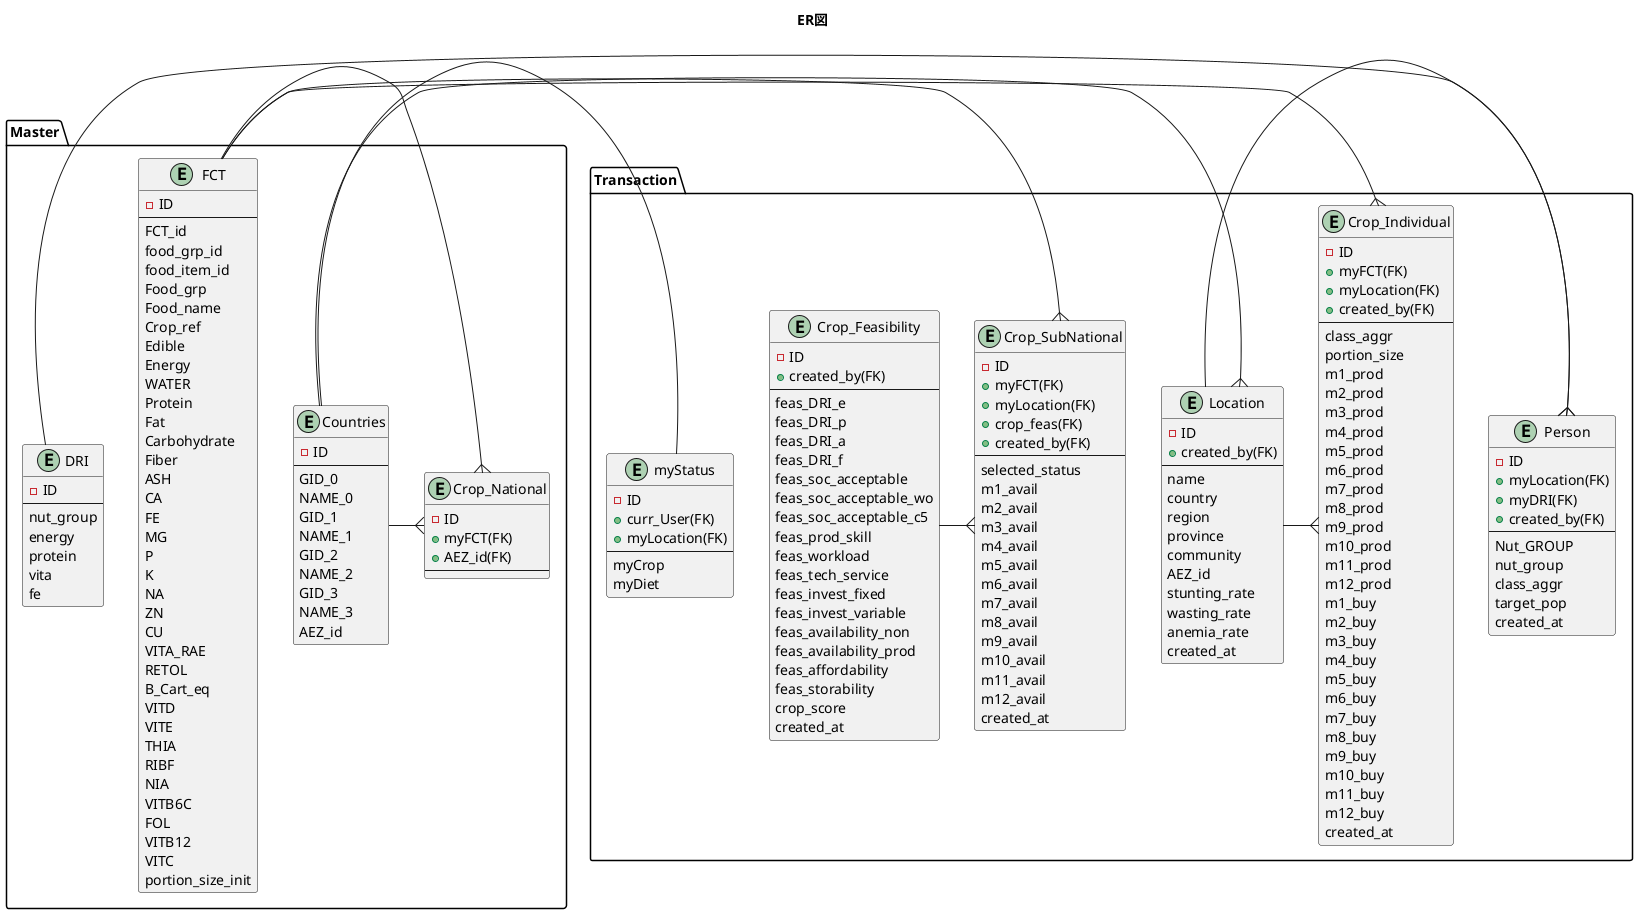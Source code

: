 @startuml
title ER図
package "Master" {
  entity FCT {
    - ID
--
      FCT_id
      food_grp_id
      food_item_id
      Food_grp
      Food_name
      Crop_ref
      Edible
      Energy
      WATER
      Protein
      Fat
      Carbohydrate
      Fiber
      ASH
      CA
      FE
      MG
      P
      K
      NA
      ZN
      CU
      VITA_RAE
      RETOL
      B_Cart_eq
      VITD
      VITE
      THIA
      RIBF
      NIA
      VITB6C
      FOL
      VITB12
      VITC
      portion_size_init
  }
  entity Countries {
    - ID
--
      GID_0
      NAME_0
      GID_1
      NAME_1
      GID_2
      NAME_2
      GID_3
      NAME_3
      AEZ_id
  }
  entity DRI {
    - ID
--
      nut_group
      energy
      protein
      vita
      fe
    }
  entity Crop_National {
    - ID
    + myFCT(FK)
    + AEZ_id(FK)
--
    }
  }

package "Transaction" {
  entity Crop_Feasibility {
    - ID
    + created_by(FK)
--
      feas_DRI_e
      feas_DRI_p
      feas_DRI_a
      feas_DRI_f
      feas_soc_acceptable
      feas_soc_acceptable_wo
      feas_soc_acceptable_c5
      feas_prod_skill
      feas_workload
      feas_tech_service
      feas_invest_fixed
      feas_invest_variable
      feas_availability_non
      feas_availability_prod
      feas_affordability
      feas_storability
      crop_score
      created_at
    }
  entity Person {
    - ID
    + myLocation(FK)
    + myDRI(FK)
    + created_by(FK)
--
      Nut_GROUP
      nut_group
      class_aggr
      target_pop
      created_at
    }
  entity Location {
      - ID
      + created_by(FK)
  --
        name
        country
        region
        province
        community
        AEZ_id
        stunting_rate
        wasting_rate
        anemia_rate
        created_at
    }
  entity Crop_SubNational {
    - ID
    + myFCT(FK)
    + myLocation(FK)
    + crop_feas(FK)
    + created_by(FK)
--
      selected_status
      m1_avail
      m2_avail
      m3_avail
      m4_avail
      m5_avail
      m6_avail
      m7_avail
      m8_avail
      m9_avail
      m10_avail
      m11_avail
      m12_avail
      created_at
    }
  entity Crop_Individual {
    - ID
    + myFCT(FK)
    + myLocation(FK)
    + created_by(FK)
--
      class_aggr
      portion_size
      m1_prod
      m2_prod
      m3_prod
      m4_prod
      m5_prod
      m6_prod
      m7_prod
      m8_prod
      m9_prod
      m10_prod
      m11_prod
      m12_prod
      m1_buy
      m2_buy
      m3_buy
      m4_buy
      m5_buy
      m6_buy
      m7_buy
      m8_buy
      m9_buy
      m10_buy
      m11_buy
      m12_buy
      created_at
    }
  entity myStatus{
    - ID
    + curr_User(FK)
    + myLocation(FK)
--
      myCrop
      myDiet
    }
}
Countries -{ Location
Location -{ Person
Countries -{ Crop_National
FCT -{ Crop_National
FCT -{ Crop_SubNational
FCT -{ Crop_Individual
Crop_Feasibility -{ Crop_SubNational
DRI -{ Person
Location -{ Crop_Individual
myStatus -- Countries

/'
------ :1
----|| :1 and only 1
----o| :0 or 1
-----{ :many
----|{ :1 or more
----o{ :0 or many
'/
@enduml
